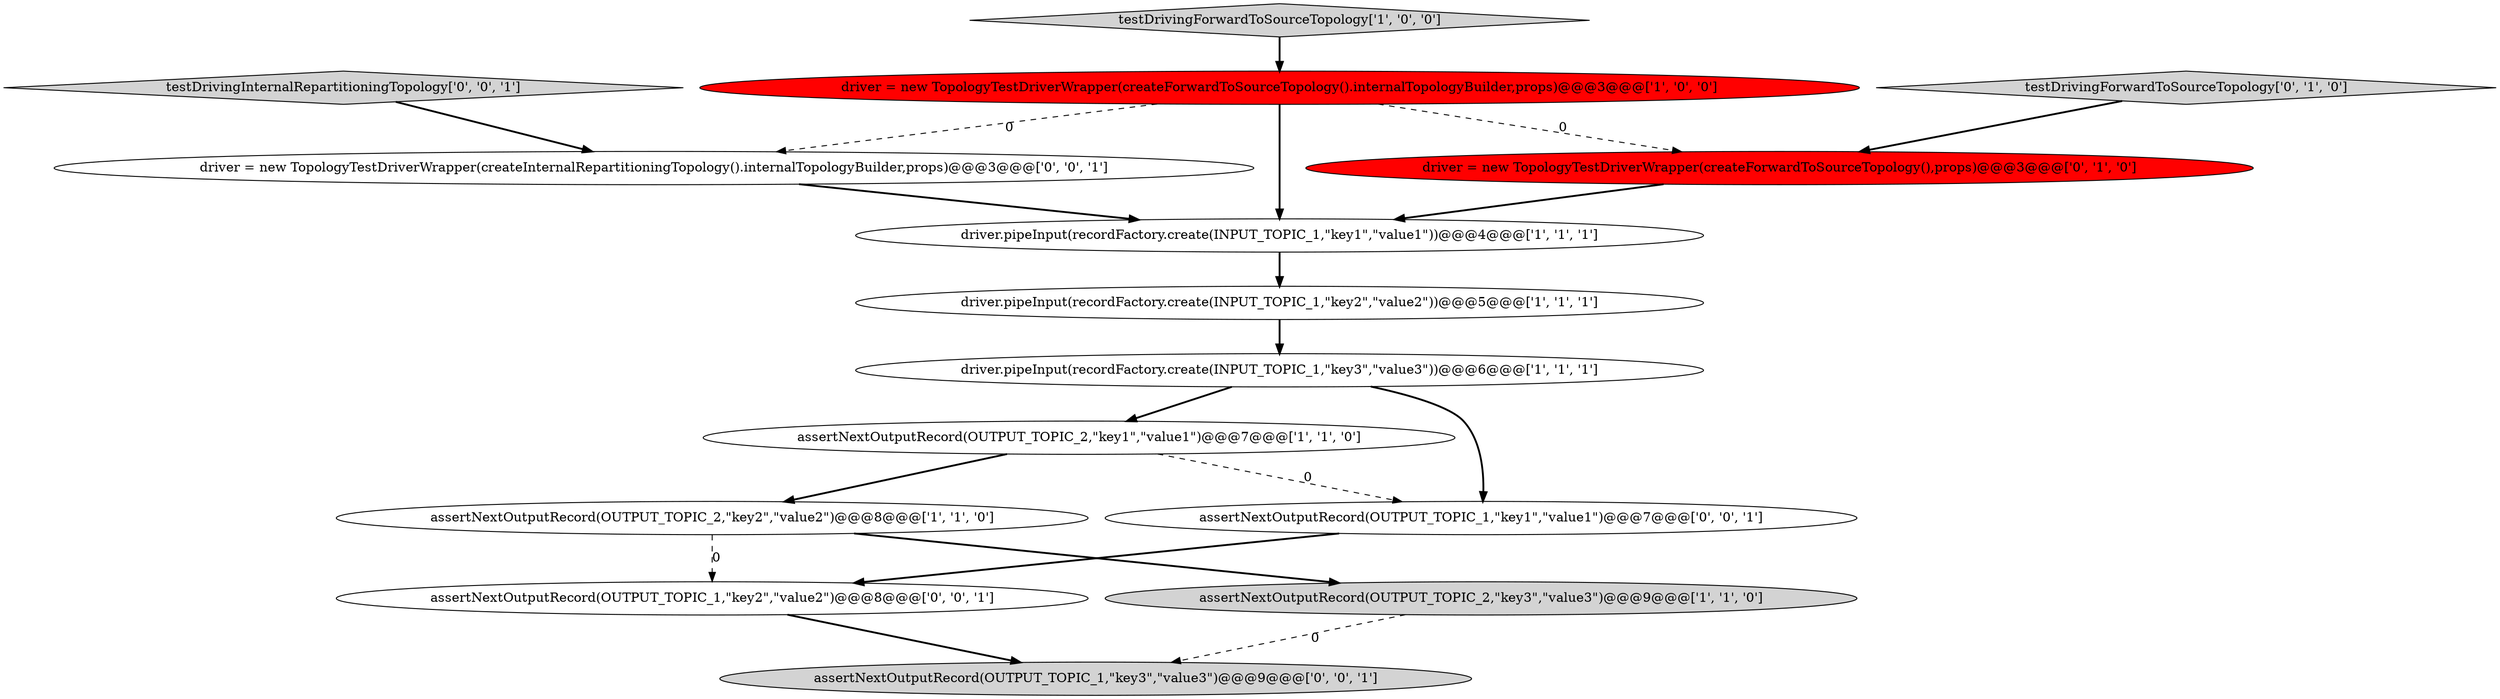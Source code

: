 digraph {
2 [style = filled, label = "driver.pipeInput(recordFactory.create(INPUT_TOPIC_1,\"key1\",\"value1\"))@@@4@@@['1', '1', '1']", fillcolor = white, shape = ellipse image = "AAA0AAABBB1BBB"];
13 [style = filled, label = "driver = new TopologyTestDriverWrapper(createInternalRepartitioningTopology().internalTopologyBuilder,props)@@@3@@@['0', '0', '1']", fillcolor = white, shape = ellipse image = "AAA0AAABBB3BBB"];
4 [style = filled, label = "driver = new TopologyTestDriverWrapper(createForwardToSourceTopology().internalTopologyBuilder,props)@@@3@@@['1', '0', '0']", fillcolor = red, shape = ellipse image = "AAA1AAABBB1BBB"];
1 [style = filled, label = "assertNextOutputRecord(OUTPUT_TOPIC_2,\"key1\",\"value1\")@@@7@@@['1', '1', '0']", fillcolor = white, shape = ellipse image = "AAA0AAABBB1BBB"];
10 [style = filled, label = "assertNextOutputRecord(OUTPUT_TOPIC_1,\"key3\",\"value3\")@@@9@@@['0', '0', '1']", fillcolor = lightgray, shape = ellipse image = "AAA0AAABBB3BBB"];
14 [style = filled, label = "assertNextOutputRecord(OUTPUT_TOPIC_1,\"key2\",\"value2\")@@@8@@@['0', '0', '1']", fillcolor = white, shape = ellipse image = "AAA0AAABBB3BBB"];
12 [style = filled, label = "testDrivingInternalRepartitioningTopology['0', '0', '1']", fillcolor = lightgray, shape = diamond image = "AAA0AAABBB3BBB"];
0 [style = filled, label = "testDrivingForwardToSourceTopology['1', '0', '0']", fillcolor = lightgray, shape = diamond image = "AAA0AAABBB1BBB"];
5 [style = filled, label = "assertNextOutputRecord(OUTPUT_TOPIC_2,\"key3\",\"value3\")@@@9@@@['1', '1', '0']", fillcolor = lightgray, shape = ellipse image = "AAA0AAABBB1BBB"];
11 [style = filled, label = "assertNextOutputRecord(OUTPUT_TOPIC_1,\"key1\",\"value1\")@@@7@@@['0', '0', '1']", fillcolor = white, shape = ellipse image = "AAA0AAABBB3BBB"];
6 [style = filled, label = "driver.pipeInput(recordFactory.create(INPUT_TOPIC_1,\"key2\",\"value2\"))@@@5@@@['1', '1', '1']", fillcolor = white, shape = ellipse image = "AAA0AAABBB1BBB"];
9 [style = filled, label = "driver = new TopologyTestDriverWrapper(createForwardToSourceTopology(),props)@@@3@@@['0', '1', '0']", fillcolor = red, shape = ellipse image = "AAA1AAABBB2BBB"];
7 [style = filled, label = "driver.pipeInput(recordFactory.create(INPUT_TOPIC_1,\"key3\",\"value3\"))@@@6@@@['1', '1', '1']", fillcolor = white, shape = ellipse image = "AAA0AAABBB1BBB"];
8 [style = filled, label = "testDrivingForwardToSourceTopology['0', '1', '0']", fillcolor = lightgray, shape = diamond image = "AAA0AAABBB2BBB"];
3 [style = filled, label = "assertNextOutputRecord(OUTPUT_TOPIC_2,\"key2\",\"value2\")@@@8@@@['1', '1', '0']", fillcolor = white, shape = ellipse image = "AAA0AAABBB1BBB"];
1->3 [style = bold, label=""];
14->10 [style = bold, label=""];
12->13 [style = bold, label=""];
4->9 [style = dashed, label="0"];
3->5 [style = bold, label=""];
7->11 [style = bold, label=""];
7->1 [style = bold, label=""];
4->2 [style = bold, label=""];
3->14 [style = dashed, label="0"];
6->7 [style = bold, label=""];
4->13 [style = dashed, label="0"];
13->2 [style = bold, label=""];
5->10 [style = dashed, label="0"];
0->4 [style = bold, label=""];
9->2 [style = bold, label=""];
11->14 [style = bold, label=""];
2->6 [style = bold, label=""];
1->11 [style = dashed, label="0"];
8->9 [style = bold, label=""];
}

